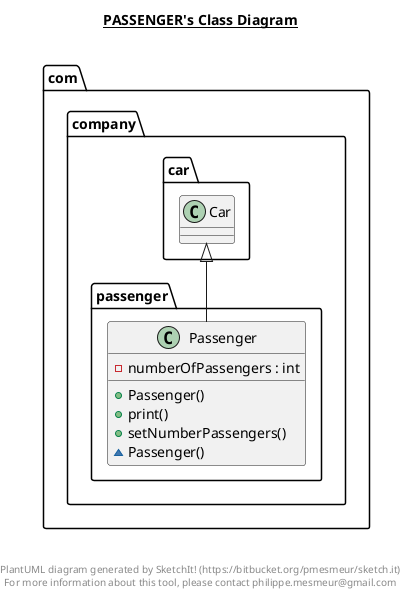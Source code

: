 @startuml

title __PASSENGER's Class Diagram__\n

  namespace com.company {
    namespace passenger {
      class com.company.passenger.Passenger {
          - numberOfPassengers : int
          + Passenger()
          + print()
          + setNumberPassengers()
          ~ Passenger()
      }
    }
  }
  

  com.company.passenger.Passenger -up-|> com.company.car.Car


right footer


PlantUML diagram generated by SketchIt! (https://bitbucket.org/pmesmeur/sketch.it)
For more information about this tool, please contact philippe.mesmeur@gmail.com
endfooter

@enduml
